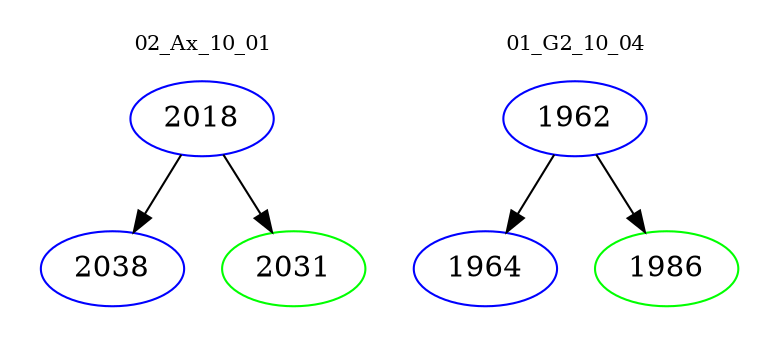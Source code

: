 digraph{
subgraph cluster_0 {
color = white
label = "02_Ax_10_01";
fontsize=10;
T0_2018 [label="2018", color="blue"]
T0_2018 -> T0_2038 [color="black"]
T0_2038 [label="2038", color="blue"]
T0_2018 -> T0_2031 [color="black"]
T0_2031 [label="2031", color="green"]
}
subgraph cluster_1 {
color = white
label = "01_G2_10_04";
fontsize=10;
T1_1962 [label="1962", color="blue"]
T1_1962 -> T1_1964 [color="black"]
T1_1964 [label="1964", color="blue"]
T1_1962 -> T1_1986 [color="black"]
T1_1986 [label="1986", color="green"]
}
}
